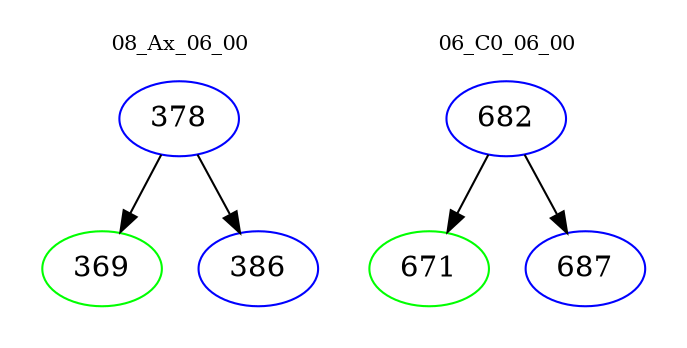 digraph{
subgraph cluster_0 {
color = white
label = "08_Ax_06_00";
fontsize=10;
T0_378 [label="378", color="blue"]
T0_378 -> T0_369 [color="black"]
T0_369 [label="369", color="green"]
T0_378 -> T0_386 [color="black"]
T0_386 [label="386", color="blue"]
}
subgraph cluster_1 {
color = white
label = "06_C0_06_00";
fontsize=10;
T1_682 [label="682", color="blue"]
T1_682 -> T1_671 [color="black"]
T1_671 [label="671", color="green"]
T1_682 -> T1_687 [color="black"]
T1_687 [label="687", color="blue"]
}
}
